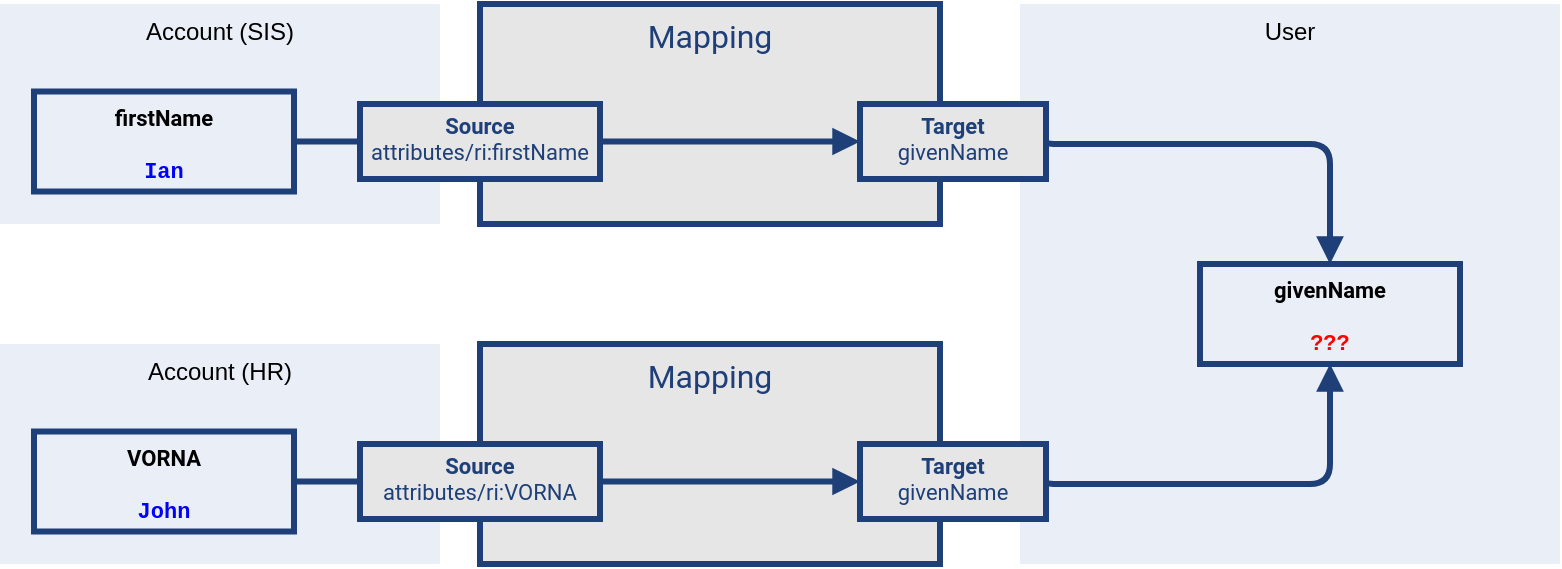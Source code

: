 <mxfile version="20.2.3" type="device" pages="2"><diagram id="LAI3oV1pym8gafn0couf" name="1"><mxGraphModel dx="1178" dy="700" grid="1" gridSize="10" guides="1" tooltips="1" connect="1" arrows="1" fold="1" page="1" pageScale="1" pageWidth="827" pageHeight="1169" math="0" shadow="0"><root><mxCell id="0"/><mxCell id="1" parent="0"/><mxCell id="jD2ioqMdRHcqtq_YlgqR-1" value="User" style="rounded=0;whiteSpace=wrap;html=1;strokeWidth=2;perimeterSpacing=0;glass=0;strokeColor=none;fillColor=#EAEFF7;verticalAlign=top;" parent="1" vertex="1"><mxGeometry x="570" y="130" width="270" height="280" as="geometry"/></mxCell><mxCell id="jD2ioqMdRHcqtq_YlgqR-2" value="Account (SIS)" style="rounded=0;whiteSpace=wrap;html=1;strokeWidth=2;perimeterSpacing=0;glass=0;strokeColor=none;fillColor=#EAEFF7;verticalAlign=top;" parent="1" vertex="1"><mxGeometry x="60" y="130" width="220" height="110" as="geometry"/></mxCell><mxCell id="jD2ioqMdRHcqtq_YlgqR-3" value="&lt;font color=&quot;#1e3f78&quot;&gt;&lt;font style=&quot;font-size: 16px; font-weight: normal;&quot;&gt;Mapping&lt;/font&gt;&lt;br&gt;&lt;br&gt;&lt;/font&gt;" style="rounded=0;whiteSpace=wrap;html=1;strokeWidth=3;perimeterSpacing=0;glass=0;strokeColor=#1E3F78;fontFamily=Roboto;fontSource=https%3A%2F%2Ffonts.googleapis.com%2Fcss%3Ffamily%3DRoboto;fontColor=#FFFFFF;fontSize=11;fontStyle=1;spacing=2;verticalAlign=top;fillColor=#E6E6E6;" parent="1" vertex="1"><mxGeometry x="300" y="130" width="230" height="110" as="geometry"/></mxCell><mxCell id="jD2ioqMdRHcqtq_YlgqR-5" value="" style="edgeStyle=elbowEdgeStyle;elbow=horizontal;endArrow=block;html=1;fontFamily=Roboto;fontSource=https%3A%2F%2Ffonts.googleapis.com%2Fcss2%3Ffamily%3DRoboto%3Aital%2Cwght%401%2C300%26display%3Dswapp;fontSize=9;fontColor=#FFFFFF;strokeColor=#1E3F78;strokeWidth=3;endFill=1;exitX=1;exitY=0.5;exitDx=0;exitDy=0;entryX=0;entryY=0.5;entryDx=0;entryDy=0;" parent="1" source="jD2ioqMdRHcqtq_YlgqR-6" target="jD2ioqMdRHcqtq_YlgqR-8" edge="1"><mxGeometry width="50" height="50" relative="1" as="geometry"><mxPoint x="408" y="505.25" as="sourcePoint"/><mxPoint x="395" y="250" as="targetPoint"/><Array as="points"><mxPoint x="430" y="200"/></Array></mxGeometry></mxCell><mxCell id="jD2ioqMdRHcqtq_YlgqR-6" value="&lt;font color=&quot;#1e3f78&quot;&gt;Source&lt;br&gt;&lt;span style=&quot;font-weight: 400&quot;&gt;attributes/ri:firstName&lt;/span&gt;&lt;br&gt;&lt;/font&gt;" style="rounded=0;whiteSpace=wrap;html=1;strokeWidth=3;perimeterSpacing=0;glass=0;strokeColor=#1E3F78;fontFamily=Roboto;fontSource=https%3A%2F%2Ffonts.googleapis.com%2Fcss%3Ffamily%3DRoboto;fontColor=#FFFFFF;fontSize=11;fontStyle=1;spacing=0;verticalAlign=top;fillColor=#E6E6E6;" parent="1" vertex="1"><mxGeometry x="240" y="180" width="120" height="37.5" as="geometry"/></mxCell><mxCell id="jD2ioqMdRHcqtq_YlgqR-8" value="&lt;font color=&quot;#1e3f78&quot;&gt;Target&lt;br&gt;&lt;span style=&quot;font-weight: 400&quot;&gt;givenName&lt;/span&gt;&lt;br&gt;&lt;/font&gt;" style="rounded=0;whiteSpace=wrap;html=1;strokeWidth=3;perimeterSpacing=0;glass=0;strokeColor=#1E3F78;fontFamily=Roboto;fontSource=https%3A%2F%2Ffonts.googleapis.com%2Fcss%3Ffamily%3DRoboto;fontColor=#FFFFFF;fontSize=11;fontStyle=1;spacing=0;verticalAlign=top;fillColor=#E6E6E6;" parent="1" vertex="1"><mxGeometry x="490" y="180" width="93" height="37.5" as="geometry"/></mxCell><mxCell id="jD2ioqMdRHcqtq_YlgqR-10" value="" style="endArrow=none;html=1;strokeWidth=3;strokeColor=#1E3F78;rounded=1;fontFamily=Roboto;fontSource=https%3A%2F%2Ffonts.googleapis.com%2Fcss%3Ffamily%3DRoboto;fontSize=11;fontColor=#000000;endSize=6;elbow=vertical;jumpSize=6;entryX=0;entryY=0.5;entryDx=0;entryDy=0;edgeStyle=orthogonalEdgeStyle;" parent="1" source="jD2ioqMdRHcqtq_YlgqR-17" target="jD2ioqMdRHcqtq_YlgqR-6" edge="1"><mxGeometry width="50" height="50" relative="1" as="geometry"><mxPoint x="100" y="199" as="sourcePoint"/><mxPoint x="550" y="370" as="targetPoint"/></mxGeometry></mxCell><mxCell id="jD2ioqMdRHcqtq_YlgqR-11" value="" style="edgeStyle=elbowEdgeStyle;elbow=vertical;endArrow=block;html=1;fontFamily=Roboto;fontSource=https%3A%2F%2Ffonts.googleapis.com%2Fcss2%3Ffamily%3DRoboto%3Aital%2Cwght%401%2C300%26display%3Dswapp;fontSize=9;fontColor=#FFFFFF;strokeColor=#1E3F78;strokeWidth=3;endFill=1;rounded=1;endSize=6;jumpSize=6;exitX=1;exitY=0.5;exitDx=0;exitDy=0;entryX=0.5;entryY=0;entryDx=0;entryDy=0;" parent="1" source="jD2ioqMdRHcqtq_YlgqR-8" target="Cc2mYDwKWMJC2Kai_-Ds-2" edge="1"><mxGeometry width="50" height="50" relative="1" as="geometry"><mxPoint x="762" y="272.5" as="sourcePoint"/><mxPoint x="740" y="310" as="targetPoint"/><Array as="points"><mxPoint x="660" y="200"/></Array></mxGeometry></mxCell><mxCell id="jD2ioqMdRHcqtq_YlgqR-17" value="firstName&lt;span style=&quot;font-weight: normal;&quot;&gt;&lt;br&gt;&lt;br&gt;&lt;/span&gt;&lt;font color=&quot;#0000ff&quot; face=&quot;Courier New&quot;&gt;Ian&lt;/font&gt;" style="rounded=0;whiteSpace=wrap;html=1;strokeWidth=3;perimeterSpacing=0;glass=0;fontFamily=Roboto;fontSource=https%3A%2F%2Ffonts.googleapis.com%2Fcss%3Ffamily%3DRoboto;fontSize=11;fontStyle=1;spacing=2;strokeColor=#1E3F78;verticalAlign=top;fillColor=#EAEFF7;" parent="1" vertex="1"><mxGeometry x="77" y="173.75" width="130" height="50" as="geometry"/></mxCell><mxCell id="Cc2mYDwKWMJC2Kai_-Ds-2" value="givenName&lt;span style=&quot;font-weight: normal&quot;&gt;&lt;br&gt;&lt;br&gt;&lt;/span&gt;&lt;font color=&quot;#ff0000&quot; style=&quot;&quot; face=&quot;Courier New&quot;&gt;???&lt;/font&gt;" style="rounded=0;whiteSpace=wrap;html=1;strokeWidth=3;perimeterSpacing=0;glass=0;fontFamily=Roboto;fontSource=https%3A%2F%2Ffonts.googleapis.com%2Fcss%3Ffamily%3DRoboto;fontSize=11;fontStyle=1;spacing=2;strokeColor=#1E3F78;verticalAlign=top;fillColor=#EAEFF7;" vertex="1" parent="1"><mxGeometry x="660" y="260" width="130" height="50" as="geometry"/></mxCell><mxCell id="uB6D9p_wUQBEM2TctLqm-1" value="Account (HR)" style="rounded=0;whiteSpace=wrap;html=1;strokeWidth=2;perimeterSpacing=0;glass=0;strokeColor=none;fillColor=#EAEFF7;verticalAlign=top;" vertex="1" parent="1"><mxGeometry x="60" y="300" width="220" height="110" as="geometry"/></mxCell><mxCell id="uB6D9p_wUQBEM2TctLqm-2" value="&lt;font color=&quot;#1e3f78&quot;&gt;&lt;font style=&quot;font-size: 16px; font-weight: normal;&quot;&gt;Mapping&lt;/font&gt;&lt;br&gt;&lt;br&gt;&lt;/font&gt;" style="rounded=0;whiteSpace=wrap;html=1;strokeWidth=3;perimeterSpacing=0;glass=0;strokeColor=#1E3F78;fontFamily=Roboto;fontSource=https%3A%2F%2Ffonts.googleapis.com%2Fcss%3Ffamily%3DRoboto;fontColor=#FFFFFF;fontSize=11;fontStyle=1;spacing=2;verticalAlign=top;fillColor=#E6E6E6;" vertex="1" parent="1"><mxGeometry x="300" y="300" width="230" height="110" as="geometry"/></mxCell><mxCell id="uB6D9p_wUQBEM2TctLqm-3" value="" style="edgeStyle=elbowEdgeStyle;elbow=horizontal;endArrow=block;html=1;fontFamily=Roboto;fontSource=https%3A%2F%2Ffonts.googleapis.com%2Fcss2%3Ffamily%3DRoboto%3Aital%2Cwght%401%2C300%26display%3Dswapp;fontSize=9;fontColor=#FFFFFF;strokeColor=#1E3F78;strokeWidth=3;endFill=1;exitX=1;exitY=0.5;exitDx=0;exitDy=0;entryX=0;entryY=0.5;entryDx=0;entryDy=0;" edge="1" parent="1" source="uB6D9p_wUQBEM2TctLqm-4" target="uB6D9p_wUQBEM2TctLqm-5"><mxGeometry width="50" height="50" relative="1" as="geometry"><mxPoint x="408" y="675.25" as="sourcePoint"/><mxPoint x="395" y="420" as="targetPoint"/><Array as="points"><mxPoint x="430" y="370"/></Array></mxGeometry></mxCell><mxCell id="uB6D9p_wUQBEM2TctLqm-4" value="&lt;font color=&quot;#1e3f78&quot;&gt;Source&lt;br&gt;&lt;span style=&quot;font-weight: 400&quot;&gt;attributes/ri:&lt;/span&gt;&lt;/font&gt;&lt;span style=&quot;color: rgb(30, 63, 120); font-weight: 400;&quot;&gt;VORNA&lt;/span&gt;&lt;font color=&quot;#1e3f78&quot;&gt;&lt;br&gt;&lt;/font&gt;" style="rounded=0;whiteSpace=wrap;html=1;strokeWidth=3;perimeterSpacing=0;glass=0;strokeColor=#1E3F78;fontFamily=Roboto;fontSource=https%3A%2F%2Ffonts.googleapis.com%2Fcss%3Ffamily%3DRoboto;fontColor=#FFFFFF;fontSize=11;fontStyle=1;spacing=0;verticalAlign=top;fillColor=#E6E6E6;" vertex="1" parent="1"><mxGeometry x="240" y="350" width="120" height="37.5" as="geometry"/></mxCell><mxCell id="uB6D9p_wUQBEM2TctLqm-5" value="&lt;font color=&quot;#1e3f78&quot;&gt;Target&lt;br&gt;&lt;span style=&quot;font-weight: 400&quot;&gt;givenName&lt;/span&gt;&lt;br&gt;&lt;/font&gt;" style="rounded=0;whiteSpace=wrap;html=1;strokeWidth=3;perimeterSpacing=0;glass=0;strokeColor=#1E3F78;fontFamily=Roboto;fontSource=https%3A%2F%2Ffonts.googleapis.com%2Fcss%3Ffamily%3DRoboto;fontColor=#FFFFFF;fontSize=11;fontStyle=1;spacing=0;verticalAlign=top;fillColor=#E6E6E6;" vertex="1" parent="1"><mxGeometry x="490" y="350" width="93" height="37.5" as="geometry"/></mxCell><mxCell id="uB6D9p_wUQBEM2TctLqm-6" value="" style="endArrow=none;html=1;strokeWidth=3;strokeColor=#1E3F78;rounded=1;fontFamily=Roboto;fontSource=https%3A%2F%2Ffonts.googleapis.com%2Fcss%3Ffamily%3DRoboto;fontSize=11;fontColor=#000000;endSize=6;elbow=vertical;jumpSize=6;entryX=0;entryY=0.5;entryDx=0;entryDy=0;edgeStyle=orthogonalEdgeStyle;" edge="1" parent="1" source="uB6D9p_wUQBEM2TctLqm-7" target="uB6D9p_wUQBEM2TctLqm-4"><mxGeometry width="50" height="50" relative="1" as="geometry"><mxPoint x="100" y="369" as="sourcePoint"/><mxPoint x="550" y="540" as="targetPoint"/></mxGeometry></mxCell><mxCell id="uB6D9p_wUQBEM2TctLqm-7" value="VORNA&lt;span style=&quot;font-weight: normal;&quot;&gt;&lt;br&gt;&lt;br&gt;&lt;/span&gt;&lt;font color=&quot;#0000ff&quot; face=&quot;Courier New&quot;&gt;John&lt;/font&gt;" style="rounded=0;whiteSpace=wrap;html=1;strokeWidth=3;perimeterSpacing=0;glass=0;fontFamily=Roboto;fontSource=https%3A%2F%2Ffonts.googleapis.com%2Fcss%3Ffamily%3DRoboto;fontSize=11;fontStyle=1;spacing=2;strokeColor=#1E3F78;verticalAlign=top;fillColor=#EAEFF7;" vertex="1" parent="1"><mxGeometry x="77" y="343.75" width="130" height="50" as="geometry"/></mxCell><mxCell id="uB6D9p_wUQBEM2TctLqm-9" value="" style="edgeStyle=elbowEdgeStyle;elbow=vertical;endArrow=block;html=1;fontFamily=Roboto;fontSource=https%3A%2F%2Ffonts.googleapis.com%2Fcss2%3Ffamily%3DRoboto%3Aital%2Cwght%401%2C300%26display%3Dswapp;fontSize=9;fontColor=#FFFFFF;strokeColor=#1E3F78;strokeWidth=3;endFill=1;rounded=1;endSize=6;jumpSize=6;exitX=1;exitY=0.5;exitDx=0;exitDy=0;entryX=0.5;entryY=1;entryDx=0;entryDy=0;" edge="1" parent="1" source="uB6D9p_wUQBEM2TctLqm-5" target="Cc2mYDwKWMJC2Kai_-Ds-2"><mxGeometry width="50" height="50" relative="1" as="geometry"><mxPoint x="600" y="368.75" as="sourcePoint"/><mxPoint x="757" y="410" as="targetPoint"/><Array as="points"><mxPoint x="677" y="370"/></Array></mxGeometry></mxCell></root></mxGraphModel></diagram><diagram name="2" id="o2Y58fUQjt_JTbRXt_8P"><mxGraphModel dx="982" dy="583" grid="1" gridSize="10" guides="1" tooltips="1" connect="1" arrows="1" fold="1" page="1" pageScale="1" pageWidth="827" pageHeight="1169" math="0" shadow="0"><root><mxCell id="rfuSeyc7cx9JPFJeJGJ_-0"/><mxCell id="rfuSeyc7cx9JPFJeJGJ_-1" parent="rfuSeyc7cx9JPFJeJGJ_-0"/><mxCell id="rfuSeyc7cx9JPFJeJGJ_-2" value="User" style="rounded=0;whiteSpace=wrap;html=1;strokeWidth=2;perimeterSpacing=0;glass=0;strokeColor=none;fillColor=#EAEFF7;verticalAlign=top;" vertex="1" parent="rfuSeyc7cx9JPFJeJGJ_-1"><mxGeometry x="570" y="110" width="470" height="300" as="geometry"/></mxCell><mxCell id="rfuSeyc7cx9JPFJeJGJ_-3" value="Account (SIS)" style="rounded=0;whiteSpace=wrap;html=1;strokeWidth=2;perimeterSpacing=0;glass=0;strokeColor=none;fillColor=#EAEFF7;verticalAlign=top;" vertex="1" parent="rfuSeyc7cx9JPFJeJGJ_-1"><mxGeometry x="60" y="130" width="220" height="110" as="geometry"/></mxCell><mxCell id="rfuSeyc7cx9JPFJeJGJ_-4" value="&lt;font color=&quot;#1e3f78&quot;&gt;&lt;font style=&quot;font-size: 16px; font-weight: normal;&quot;&gt;Mapping&lt;/font&gt;&lt;br&gt;&lt;br&gt;&lt;/font&gt;" style="rounded=0;whiteSpace=wrap;html=1;strokeWidth=3;perimeterSpacing=0;glass=0;strokeColor=#1E3F78;fontFamily=Roboto;fontSource=https%3A%2F%2Ffonts.googleapis.com%2Fcss%3Ffamily%3DRoboto;fontColor=#FFFFFF;fontSize=11;fontStyle=1;spacing=2;verticalAlign=top;fillColor=#E6E6E6;" vertex="1" parent="rfuSeyc7cx9JPFJeJGJ_-1"><mxGeometry x="300" y="130" width="230" height="110" as="geometry"/></mxCell><mxCell id="rfuSeyc7cx9JPFJeJGJ_-5" value="" style="edgeStyle=elbowEdgeStyle;elbow=horizontal;endArrow=block;html=1;fontFamily=Roboto;fontSource=https%3A%2F%2Ffonts.googleapis.com%2Fcss2%3Ffamily%3DRoboto%3Aital%2Cwght%401%2C300%26display%3Dswapp;fontSize=9;fontColor=#FFFFFF;strokeColor=#1E3F78;strokeWidth=3;endFill=1;exitX=1;exitY=0.5;exitDx=0;exitDy=0;entryX=0;entryY=0.5;entryDx=0;entryDy=0;" edge="1" parent="rfuSeyc7cx9JPFJeJGJ_-1" source="rfuSeyc7cx9JPFJeJGJ_-6" target="rfuSeyc7cx9JPFJeJGJ_-7"><mxGeometry width="50" height="50" relative="1" as="geometry"><mxPoint x="408" y="505.25" as="sourcePoint"/><mxPoint x="395" y="250" as="targetPoint"/><Array as="points"><mxPoint x="430" y="200"/></Array></mxGeometry></mxCell><mxCell id="rfuSeyc7cx9JPFJeJGJ_-6" value="&lt;font color=&quot;#1e3f78&quot;&gt;Source&lt;br&gt;&lt;span style=&quot;font-weight: 400&quot;&gt;attributes/ri:firstName&lt;/span&gt;&lt;br&gt;&lt;/font&gt;" style="rounded=0;whiteSpace=wrap;html=1;strokeWidth=3;perimeterSpacing=0;glass=0;strokeColor=#1E3F78;fontFamily=Roboto;fontSource=https%3A%2F%2Ffonts.googleapis.com%2Fcss%3Ffamily%3DRoboto;fontColor=#FFFFFF;fontSize=11;fontStyle=1;spacing=0;verticalAlign=top;fillColor=#E6E6E6;" vertex="1" parent="rfuSeyc7cx9JPFJeJGJ_-1"><mxGeometry x="240" y="180" width="120" height="37.5" as="geometry"/></mxCell><mxCell id="rfuSeyc7cx9JPFJeJGJ_-7" value="&lt;font color=&quot;#1e3f78&quot;&gt;Target&lt;br&gt;&lt;span style=&quot;font-weight: 400&quot;&gt;identities/identity[1]/data/givenName&lt;/span&gt;&lt;br&gt;&lt;/font&gt;" style="rounded=0;whiteSpace=wrap;html=1;strokeWidth=3;perimeterSpacing=0;glass=0;strokeColor=#1E3F78;fontFamily=Roboto;fontSource=https%3A%2F%2Ffonts.googleapis.com%2Fcss%3Ffamily%3DRoboto;fontColor=#FFFFFF;fontSize=11;fontStyle=1;spacing=0;verticalAlign=top;fillColor=#E6E6E6;" vertex="1" parent="rfuSeyc7cx9JPFJeJGJ_-1"><mxGeometry x="490" y="180" width="200" height="37.5" as="geometry"/></mxCell><mxCell id="rfuSeyc7cx9JPFJeJGJ_-8" value="" style="endArrow=none;html=1;strokeWidth=3;strokeColor=#1E3F78;rounded=1;fontFamily=Roboto;fontSource=https%3A%2F%2Ffonts.googleapis.com%2Fcss%3Ffamily%3DRoboto;fontSize=11;fontColor=#000000;endSize=6;elbow=vertical;jumpSize=6;entryX=0;entryY=0.5;entryDx=0;entryDy=0;edgeStyle=orthogonalEdgeStyle;" edge="1" parent="rfuSeyc7cx9JPFJeJGJ_-1" source="rfuSeyc7cx9JPFJeJGJ_-10" target="rfuSeyc7cx9JPFJeJGJ_-6"><mxGeometry width="50" height="50" relative="1" as="geometry"><mxPoint x="100" y="199" as="sourcePoint"/><mxPoint x="550" y="370" as="targetPoint"/></mxGeometry></mxCell><mxCell id="rfuSeyc7cx9JPFJeJGJ_-10" value="firstName&lt;span style=&quot;font-weight: normal;&quot;&gt;&lt;br&gt;&lt;br&gt;&lt;/span&gt;&lt;font color=&quot;#0000ff&quot; face=&quot;Courier New&quot;&gt;Ian&lt;/font&gt;" style="rounded=0;whiteSpace=wrap;html=1;strokeWidth=3;perimeterSpacing=0;glass=0;fontFamily=Roboto;fontSource=https%3A%2F%2Ffonts.googleapis.com%2Fcss%3Ffamily%3DRoboto;fontSize=11;fontStyle=1;spacing=2;strokeColor=#1E3F78;verticalAlign=top;fillColor=#EAEFF7;" vertex="1" parent="rfuSeyc7cx9JPFJeJGJ_-1"><mxGeometry x="77" y="173.75" width="130" height="50" as="geometry"/></mxCell><mxCell id="rfuSeyc7cx9JPFJeJGJ_-12" value="Account (HR)" style="rounded=0;whiteSpace=wrap;html=1;strokeWidth=2;perimeterSpacing=0;glass=0;strokeColor=none;fillColor=#EAEFF7;verticalAlign=top;" vertex="1" parent="rfuSeyc7cx9JPFJeJGJ_-1"><mxGeometry x="60" y="300" width="220" height="110" as="geometry"/></mxCell><mxCell id="rfuSeyc7cx9JPFJeJGJ_-13" value="&lt;font color=&quot;#1e3f78&quot;&gt;&lt;font style=&quot;font-size: 16px; font-weight: normal;&quot;&gt;Mapping&lt;/font&gt;&lt;br&gt;&lt;br&gt;&lt;/font&gt;" style="rounded=0;whiteSpace=wrap;html=1;strokeWidth=3;perimeterSpacing=0;glass=0;strokeColor=#1E3F78;fontFamily=Roboto;fontSource=https%3A%2F%2Ffonts.googleapis.com%2Fcss%3Ffamily%3DRoboto;fontColor=#FFFFFF;fontSize=11;fontStyle=1;spacing=2;verticalAlign=top;fillColor=#E6E6E6;" vertex="1" parent="rfuSeyc7cx9JPFJeJGJ_-1"><mxGeometry x="300" y="300" width="230" height="110" as="geometry"/></mxCell><mxCell id="rfuSeyc7cx9JPFJeJGJ_-14" value="" style="edgeStyle=elbowEdgeStyle;elbow=horizontal;endArrow=block;html=1;fontFamily=Roboto;fontSource=https%3A%2F%2Ffonts.googleapis.com%2Fcss2%3Ffamily%3DRoboto%3Aital%2Cwght%401%2C300%26display%3Dswapp;fontSize=9;fontColor=#FFFFFF;strokeColor=#1E3F78;strokeWidth=3;endFill=1;exitX=1;exitY=0.5;exitDx=0;exitDy=0;entryX=0;entryY=0.5;entryDx=0;entryDy=0;" edge="1" parent="rfuSeyc7cx9JPFJeJGJ_-1" source="rfuSeyc7cx9JPFJeJGJ_-15" target="rfuSeyc7cx9JPFJeJGJ_-16"><mxGeometry width="50" height="50" relative="1" as="geometry"><mxPoint x="408" y="675.25" as="sourcePoint"/><mxPoint x="395" y="420" as="targetPoint"/><Array as="points"><mxPoint x="430" y="370"/></Array></mxGeometry></mxCell><mxCell id="rfuSeyc7cx9JPFJeJGJ_-15" value="&lt;font color=&quot;#1e3f78&quot;&gt;Source&lt;br&gt;&lt;span style=&quot;font-weight: 400&quot;&gt;attributes/ri:&lt;/span&gt;&lt;/font&gt;&lt;span style=&quot;color: rgb(30, 63, 120); font-weight: 400;&quot;&gt;VORNA&lt;/span&gt;&lt;font color=&quot;#1e3f78&quot;&gt;&lt;br&gt;&lt;/font&gt;" style="rounded=0;whiteSpace=wrap;html=1;strokeWidth=3;perimeterSpacing=0;glass=0;strokeColor=#1E3F78;fontFamily=Roboto;fontSource=https%3A%2F%2Ffonts.googleapis.com%2Fcss%3Ffamily%3DRoboto;fontColor=#FFFFFF;fontSize=11;fontStyle=1;spacing=0;verticalAlign=top;fillColor=#E6E6E6;" vertex="1" parent="rfuSeyc7cx9JPFJeJGJ_-1"><mxGeometry x="240" y="350" width="120" height="37.5" as="geometry"/></mxCell><mxCell id="rfuSeyc7cx9JPFJeJGJ_-16" value="&lt;font color=&quot;#1e3f78&quot;&gt;Target&lt;br&gt;&lt;/font&gt;&lt;span style=&quot;color: rgb(30, 63, 120); font-weight: 400;&quot;&gt;identities/identity[2]/data/givenName&lt;/span&gt;&lt;font color=&quot;#1e3f78&quot;&gt;&lt;br&gt;&lt;/font&gt;" style="rounded=0;whiteSpace=wrap;html=1;strokeWidth=3;perimeterSpacing=0;glass=0;strokeColor=#1E3F78;fontFamily=Roboto;fontSource=https%3A%2F%2Ffonts.googleapis.com%2Fcss%3Ffamily%3DRoboto;fontColor=#FFFFFF;fontSize=11;fontStyle=1;spacing=0;verticalAlign=top;fillColor=#E6E6E6;" vertex="1" parent="rfuSeyc7cx9JPFJeJGJ_-1"><mxGeometry x="490" y="350" width="200" height="37.5" as="geometry"/></mxCell><mxCell id="rfuSeyc7cx9JPFJeJGJ_-17" value="" style="endArrow=none;html=1;strokeWidth=3;strokeColor=#1E3F78;rounded=1;fontFamily=Roboto;fontSource=https%3A%2F%2Ffonts.googleapis.com%2Fcss%3Ffamily%3DRoboto;fontSize=11;fontColor=#000000;endSize=6;elbow=vertical;jumpSize=6;entryX=0;entryY=0.5;entryDx=0;entryDy=0;edgeStyle=orthogonalEdgeStyle;" edge="1" parent="rfuSeyc7cx9JPFJeJGJ_-1" source="rfuSeyc7cx9JPFJeJGJ_-18" target="rfuSeyc7cx9JPFJeJGJ_-15"><mxGeometry width="50" height="50" relative="1" as="geometry"><mxPoint x="100" y="369" as="sourcePoint"/><mxPoint x="550" y="540" as="targetPoint"/></mxGeometry></mxCell><mxCell id="rfuSeyc7cx9JPFJeJGJ_-18" value="VORNA&lt;span style=&quot;font-weight: normal;&quot;&gt;&lt;br&gt;&lt;br&gt;&lt;/span&gt;&lt;font color=&quot;#0000ff&quot; face=&quot;Courier New&quot;&gt;John&lt;/font&gt;" style="rounded=0;whiteSpace=wrap;html=1;strokeWidth=3;perimeterSpacing=0;glass=0;fontFamily=Roboto;fontSource=https%3A%2F%2Ffonts.googleapis.com%2Fcss%3Ffamily%3DRoboto;fontSize=11;fontStyle=1;spacing=2;strokeColor=#1E3F78;verticalAlign=top;fillColor=#EAEFF7;" vertex="1" parent="rfuSeyc7cx9JPFJeJGJ_-1"><mxGeometry x="77" y="343.75" width="130" height="50" as="geometry"/></mxCell><mxCell id="3coabUAS5Gsebt7rryQ_-1" value="identities" style="rounded=0;whiteSpace=wrap;html=1;strokeWidth=3;perimeterSpacing=0;glass=0;fontFamily=Roboto;fontSource=https%3A%2F%2Ffonts.googleapis.com%2Fcss%3Ffamily%3DRoboto;fontSize=11;fontStyle=1;spacing=2;strokeColor=#1E3F78;verticalAlign=top;fillColor=#EAEFF7;" vertex="1" parent="rfuSeyc7cx9JPFJeJGJ_-1"><mxGeometry x="710" y="151.25" width="280" height="242.5" as="geometry"/></mxCell><mxCell id="3coabUAS5Gsebt7rryQ_-2" value="identity[1] (source = SIS)" style="rounded=0;whiteSpace=wrap;html=1;strokeWidth=3;perimeterSpacing=0;glass=0;fontFamily=Roboto;fontSource=https%3A%2F%2Ffonts.googleapis.com%2Fcss%3Ffamily%3DRoboto;fontSize=11;fontStyle=1;spacing=2;strokeColor=#1E3F78;verticalAlign=top;fillColor=#EAEFF7;" vertex="1" parent="rfuSeyc7cx9JPFJeJGJ_-1"><mxGeometry x="720" y="183.75" width="260" height="90" as="geometry"/></mxCell><mxCell id="3coabUAS5Gsebt7rryQ_-0" value="givenName&lt;span style=&quot;font-weight: normal&quot;&gt;&lt;br&gt;&lt;br&gt;&lt;/span&gt;&lt;font color=&quot;#0000ff&quot; style=&quot;&quot; face=&quot;Courier New&quot;&gt;Ian&lt;/font&gt;" style="rounded=0;whiteSpace=wrap;html=1;strokeWidth=3;perimeterSpacing=0;glass=0;fontFamily=Roboto;fontSource=https%3A%2F%2Ffonts.googleapis.com%2Fcss%3Ffamily%3DRoboto;fontSize=11;fontStyle=1;spacing=2;strokeColor=#1E3F78;verticalAlign=top;fillColor=#EAEFF7;" vertex="1" parent="rfuSeyc7cx9JPFJeJGJ_-1"><mxGeometry x="785" y="213.75" width="130" height="50" as="geometry"/></mxCell><mxCell id="3coabUAS5Gsebt7rryQ_-7" value="identity[2] (source = HR)" style="rounded=0;whiteSpace=wrap;html=1;strokeWidth=3;perimeterSpacing=0;glass=0;fontFamily=Roboto;fontSource=https%3A%2F%2Ffonts.googleapis.com%2Fcss%3Ffamily%3DRoboto;fontSize=11;fontStyle=1;spacing=2;strokeColor=#1E3F78;verticalAlign=top;fillColor=#EAEFF7;" vertex="1" parent="rfuSeyc7cx9JPFJeJGJ_-1"><mxGeometry x="720" y="287.5" width="260" height="96.25" as="geometry"/></mxCell><mxCell id="3coabUAS5Gsebt7rryQ_-8" value="givenName&lt;span style=&quot;font-weight: normal&quot;&gt;&lt;br&gt;&lt;br&gt;&lt;/span&gt;&lt;font color=&quot;#0000ff&quot; style=&quot;&quot; face=&quot;Courier New&quot;&gt;John&lt;/font&gt;" style="rounded=0;whiteSpace=wrap;html=1;strokeWidth=3;perimeterSpacing=0;glass=0;fontFamily=Roboto;fontSource=https%3A%2F%2Ffonts.googleapis.com%2Fcss%3Ffamily%3DRoboto;fontSize=11;fontStyle=1;spacing=2;strokeColor=#1E3F78;verticalAlign=top;fillColor=#EAEFF7;" vertex="1" parent="rfuSeyc7cx9JPFJeJGJ_-1"><mxGeometry x="787" y="321.25" width="130" height="50" as="geometry"/></mxCell><mxCell id="rfuSeyc7cx9JPFJeJGJ_-19" value="" style="edgeStyle=elbowEdgeStyle;endArrow=block;html=1;fontFamily=Roboto;fontSource=https%3A%2F%2Ffonts.googleapis.com%2Fcss2%3Ffamily%3DRoboto%3Aital%2Cwght%401%2C300%26display%3Dswapp;fontSize=9;fontColor=#FFFFFF;strokeColor=#1E3F78;strokeWidth=3;endFill=1;rounded=1;endSize=6;jumpSize=6;exitX=1;exitY=0.5;exitDx=0;exitDy=0;entryX=0;entryY=0.5;entryDx=0;entryDy=0;" edge="1" parent="rfuSeyc7cx9JPFJeJGJ_-1" source="rfuSeyc7cx9JPFJeJGJ_-16" target="3coabUAS5Gsebt7rryQ_-8"><mxGeometry width="50" height="50" relative="1" as="geometry"><mxPoint x="600" y="368.75" as="sourcePoint"/><mxPoint x="735" y="310" as="targetPoint"/><Array as="points"><mxPoint x="750" y="360"/></Array></mxGeometry></mxCell><mxCell id="3coabUAS5Gsebt7rryQ_-10" value="" style="edgeStyle=elbowEdgeStyle;endArrow=block;html=1;fontFamily=Roboto;fontSource=https%3A%2F%2Ffonts.googleapis.com%2Fcss2%3Ffamily%3DRoboto%3Aital%2Cwght%401%2C300%26display%3Dswapp;fontSize=9;fontColor=#FFFFFF;strokeColor=#1E3F78;strokeWidth=3;endFill=1;rounded=1;endSize=6;jumpSize=6;exitX=1;exitY=0.5;exitDx=0;exitDy=0;entryX=0;entryY=0.5;entryDx=0;entryDy=0;" edge="1" parent="rfuSeyc7cx9JPFJeJGJ_-1" source="rfuSeyc7cx9JPFJeJGJ_-7" target="3coabUAS5Gsebt7rryQ_-0"><mxGeometry width="50" height="50" relative="1" as="geometry"><mxPoint x="700" y="378.75" as="sourcePoint"/><mxPoint x="837" y="372.5" as="targetPoint"/><Array as="points"><mxPoint x="750" y="220"/></Array></mxGeometry></mxCell></root></mxGraphModel></diagram></mxfile>
